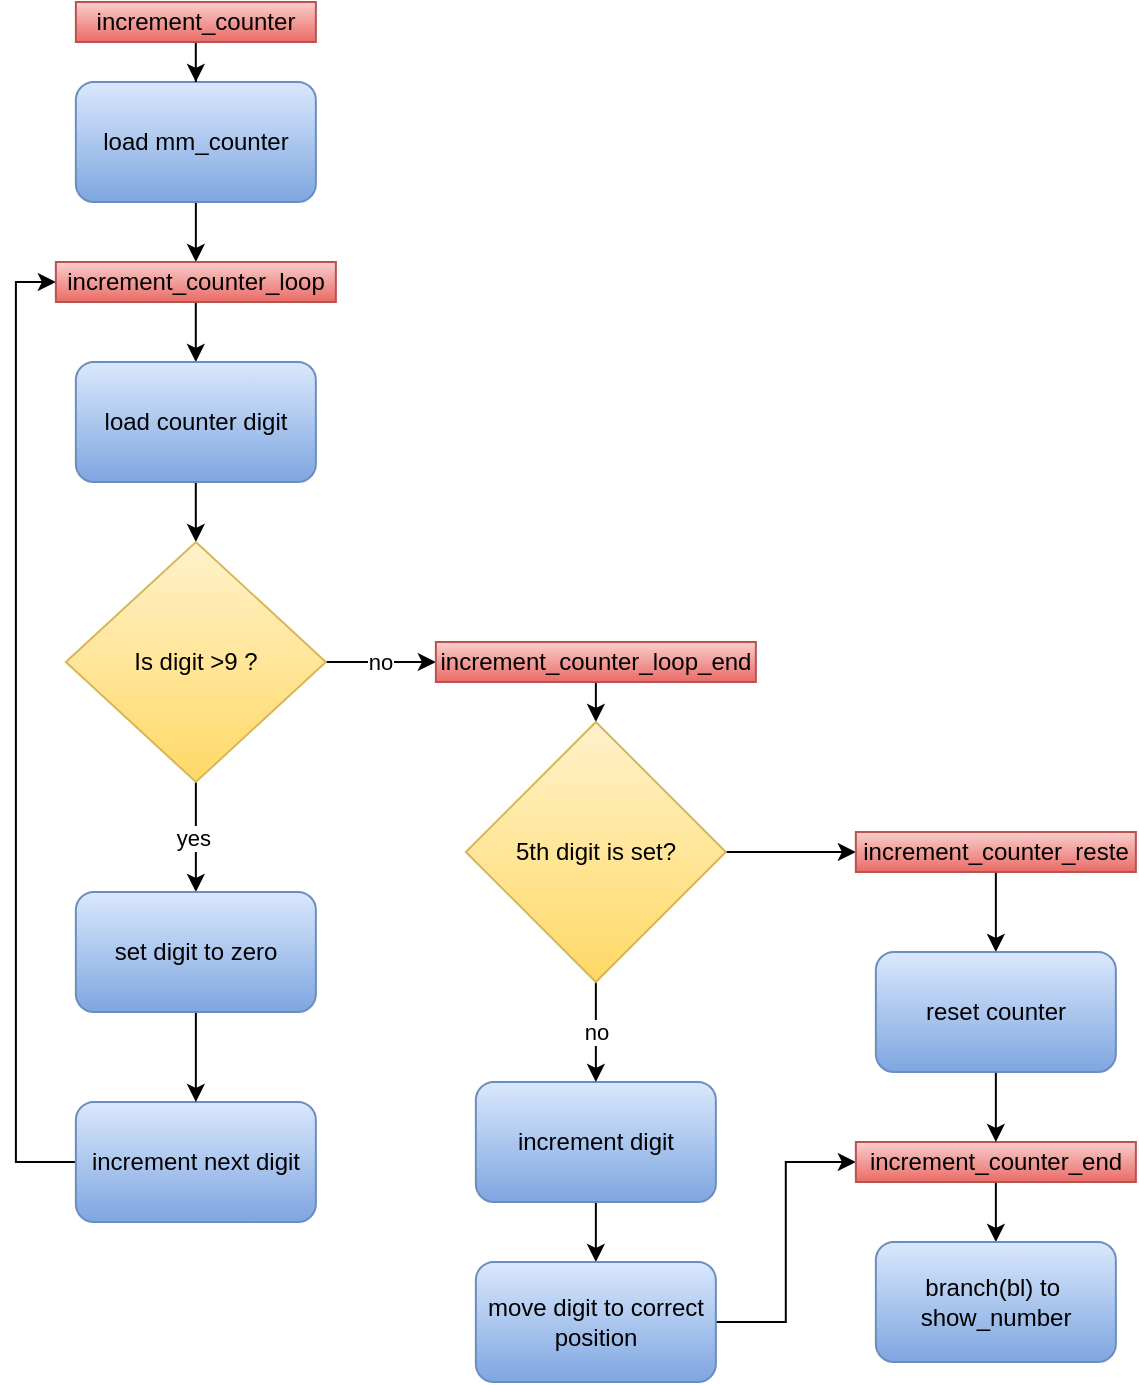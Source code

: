 <mxfile version="12.7.9" type="device"><diagram id="jEj-tkbqoD7G0oJEJ6qr" name="Seite-1"><mxGraphModel dx="1051" dy="692" grid="1" gridSize="10" guides="1" tooltips="1" connect="1" arrows="1" fold="1" page="1" pageScale="1" pageWidth="827" pageHeight="1169" math="0" shadow="0"><root><mxCell id="0"/><mxCell id="1" parent="0"/><mxCell id="Wlml97Y0BPVGPOPLVci4-35" style="edgeStyle=orthogonalEdgeStyle;rounded=0;orthogonalLoop=1;jettySize=auto;html=1;exitX=0.5;exitY=1;exitDx=0;exitDy=0;entryX=0.5;entryY=0;entryDx=0;entryDy=0;" edge="1" parent="1" source="Wlml97Y0BPVGPOPLVci4-31" target="Wlml97Y0BPVGPOPLVci4-33"><mxGeometry relative="1" as="geometry"/></mxCell><mxCell id="Wlml97Y0BPVGPOPLVci4-31" value="load mm_counter" style="rounded=1;whiteSpace=wrap;html=1;gradientColor=#7ea6e0;fillColor=#dae8fc;strokeColor=#6c8ebf;" vertex="1" parent="1"><mxGeometry x="49.93" y="60" width="120" height="60" as="geometry"/></mxCell><mxCell id="Wlml97Y0BPVGPOPLVci4-34" style="edgeStyle=orthogonalEdgeStyle;rounded=0;orthogonalLoop=1;jettySize=auto;html=1;entryX=0.5;entryY=0;entryDx=0;entryDy=0;" edge="1" parent="1" source="Wlml97Y0BPVGPOPLVci4-32" target="Wlml97Y0BPVGPOPLVci4-31"><mxGeometry relative="1" as="geometry"/></mxCell><mxCell id="Wlml97Y0BPVGPOPLVci4-32" value="increment_counter" style="text;html=1;strokeColor=#b85450;fillColor=#f8cecc;align=center;verticalAlign=middle;whiteSpace=wrap;rounded=0;gradientColor=#ea6b66;" vertex="1" parent="1"><mxGeometry x="49.93" y="20" width="120" height="20" as="geometry"/></mxCell><mxCell id="Wlml97Y0BPVGPOPLVci4-38" style="edgeStyle=orthogonalEdgeStyle;rounded=0;orthogonalLoop=1;jettySize=auto;html=1;" edge="1" parent="1" source="Wlml97Y0BPVGPOPLVci4-33" target="Wlml97Y0BPVGPOPLVci4-36"><mxGeometry relative="1" as="geometry"/></mxCell><mxCell id="Wlml97Y0BPVGPOPLVci4-33" value="increment_counter_loop" style="text;html=1;strokeColor=#b85450;fillColor=#f8cecc;align=center;verticalAlign=middle;whiteSpace=wrap;rounded=0;gradientColor=#ea6b66;" vertex="1" parent="1"><mxGeometry x="39.93" y="150" width="140" height="20" as="geometry"/></mxCell><mxCell id="Wlml97Y0BPVGPOPLVci4-39" style="edgeStyle=orthogonalEdgeStyle;rounded=0;orthogonalLoop=1;jettySize=auto;html=1;entryX=0.5;entryY=0;entryDx=0;entryDy=0;" edge="1" parent="1" source="Wlml97Y0BPVGPOPLVci4-36" target="Wlml97Y0BPVGPOPLVci4-37"><mxGeometry relative="1" as="geometry"/></mxCell><mxCell id="Wlml97Y0BPVGPOPLVci4-36" value="load counter digit" style="rounded=1;whiteSpace=wrap;html=1;gradientColor=#7ea6e0;fillColor=#dae8fc;strokeColor=#6c8ebf;" vertex="1" parent="1"><mxGeometry x="49.93" y="200" width="120" height="60" as="geometry"/></mxCell><mxCell id="Wlml97Y0BPVGPOPLVci4-40" value="no" style="edgeStyle=orthogonalEdgeStyle;rounded=0;orthogonalLoop=1;jettySize=auto;html=1;exitX=1;exitY=0.5;exitDx=0;exitDy=0;entryX=0;entryY=0.5;entryDx=0;entryDy=0;" edge="1" parent="1" source="Wlml97Y0BPVGPOPLVci4-37" target="Wlml97Y0BPVGPOPLVci4-41"><mxGeometry relative="1" as="geometry"><mxPoint x="219.93" y="350" as="targetPoint"/></mxGeometry></mxCell><mxCell id="Wlml97Y0BPVGPOPLVci4-45" value="yes&amp;nbsp;" style="edgeStyle=orthogonalEdgeStyle;rounded=0;orthogonalLoop=1;jettySize=auto;html=1;entryX=0.5;entryY=0;entryDx=0;entryDy=0;" edge="1" parent="1" source="Wlml97Y0BPVGPOPLVci4-37" target="Wlml97Y0BPVGPOPLVci4-46"><mxGeometry relative="1" as="geometry"><mxPoint x="109.93" y="460" as="targetPoint"/></mxGeometry></mxCell><mxCell id="Wlml97Y0BPVGPOPLVci4-37" value="Is digit &amp;gt;9 ?" style="rhombus;whiteSpace=wrap;html=1;gradientColor=#ffd966;fillColor=#fff2cc;strokeColor=#d6b656;" vertex="1" parent="1"><mxGeometry x="44.93" y="290" width="130" height="120" as="geometry"/></mxCell><mxCell id="Wlml97Y0BPVGPOPLVci4-54" style="edgeStyle=orthogonalEdgeStyle;rounded=0;orthogonalLoop=1;jettySize=auto;html=1;exitX=0.5;exitY=1;exitDx=0;exitDy=0;entryX=0.5;entryY=0;entryDx=0;entryDy=0;" edge="1" parent="1" source="Wlml97Y0BPVGPOPLVci4-41" target="Wlml97Y0BPVGPOPLVci4-53"><mxGeometry relative="1" as="geometry"/></mxCell><mxCell id="Wlml97Y0BPVGPOPLVci4-41" value="increment_counter_loop_end" style="text;html=1;strokeColor=#b85450;fillColor=#f8cecc;align=center;verticalAlign=middle;whiteSpace=wrap;rounded=0;gradientColor=#ea6b66;" vertex="1" parent="1"><mxGeometry x="229.93" y="340" width="160" height="20" as="geometry"/></mxCell><mxCell id="Wlml97Y0BPVGPOPLVci4-48" style="edgeStyle=orthogonalEdgeStyle;rounded=0;orthogonalLoop=1;jettySize=auto;html=1;entryX=0;entryY=0.5;entryDx=0;entryDy=0;" edge="1" parent="1" source="Wlml97Y0BPVGPOPLVci4-44" target="Wlml97Y0BPVGPOPLVci4-33"><mxGeometry relative="1" as="geometry"><Array as="points"><mxPoint x="19.93" y="600"/><mxPoint x="19.93" y="160"/></Array></mxGeometry></mxCell><mxCell id="Wlml97Y0BPVGPOPLVci4-44" value="increment next digit" style="rounded=1;whiteSpace=wrap;html=1;gradientColor=#7ea6e0;fillColor=#dae8fc;strokeColor=#6c8ebf;" vertex="1" parent="1"><mxGeometry x="49.93" y="570" width="120" height="60" as="geometry"/></mxCell><mxCell id="Wlml97Y0BPVGPOPLVci4-47" style="edgeStyle=orthogonalEdgeStyle;rounded=0;orthogonalLoop=1;jettySize=auto;html=1;entryX=0.5;entryY=0;entryDx=0;entryDy=0;" edge="1" parent="1" source="Wlml97Y0BPVGPOPLVci4-46" target="Wlml97Y0BPVGPOPLVci4-44"><mxGeometry relative="1" as="geometry"/></mxCell><mxCell id="Wlml97Y0BPVGPOPLVci4-46" value="set digit to zero" style="rounded=1;whiteSpace=wrap;html=1;gradientColor=#7ea6e0;fillColor=#dae8fc;strokeColor=#6c8ebf;" vertex="1" parent="1"><mxGeometry x="49.93" y="465" width="120" height="60" as="geometry"/></mxCell><mxCell id="Wlml97Y0BPVGPOPLVci4-52" style="edgeStyle=orthogonalEdgeStyle;rounded=0;orthogonalLoop=1;jettySize=auto;html=1;exitX=0.5;exitY=1;exitDx=0;exitDy=0;entryX=0.5;entryY=0;entryDx=0;entryDy=0;" edge="1" parent="1" source="Wlml97Y0BPVGPOPLVci4-49" target="Wlml97Y0BPVGPOPLVci4-50"><mxGeometry relative="1" as="geometry"/></mxCell><mxCell id="Wlml97Y0BPVGPOPLVci4-49" value="increment digit" style="rounded=1;whiteSpace=wrap;html=1;gradientColor=#7ea6e0;fillColor=#dae8fc;strokeColor=#6c8ebf;" vertex="1" parent="1"><mxGeometry x="249.93" y="560" width="120" height="60" as="geometry"/></mxCell><mxCell id="Wlml97Y0BPVGPOPLVci4-64" style="edgeStyle=orthogonalEdgeStyle;rounded=0;orthogonalLoop=1;jettySize=auto;html=1;entryX=0;entryY=0.5;entryDx=0;entryDy=0;" edge="1" parent="1" source="Wlml97Y0BPVGPOPLVci4-50" target="Wlml97Y0BPVGPOPLVci4-60"><mxGeometry relative="1" as="geometry"/></mxCell><mxCell id="Wlml97Y0BPVGPOPLVci4-50" value="move digit to correct position" style="rounded=1;whiteSpace=wrap;html=1;gradientColor=#7ea6e0;fillColor=#dae8fc;strokeColor=#6c8ebf;" vertex="1" parent="1"><mxGeometry x="249.93" y="650" width="120" height="60" as="geometry"/></mxCell><mxCell id="Wlml97Y0BPVGPOPLVci4-55" value="no" style="edgeStyle=orthogonalEdgeStyle;rounded=0;orthogonalLoop=1;jettySize=auto;html=1;exitX=0.5;exitY=1;exitDx=0;exitDy=0;entryX=0.5;entryY=0;entryDx=0;entryDy=0;" edge="1" parent="1" source="Wlml97Y0BPVGPOPLVci4-53" target="Wlml97Y0BPVGPOPLVci4-49"><mxGeometry relative="1" as="geometry"/></mxCell><mxCell id="Wlml97Y0BPVGPOPLVci4-59" style="edgeStyle=orthogonalEdgeStyle;rounded=0;orthogonalLoop=1;jettySize=auto;html=1;exitX=1;exitY=0.5;exitDx=0;exitDy=0;entryX=0;entryY=0.5;entryDx=0;entryDy=0;" edge="1" parent="1" source="Wlml97Y0BPVGPOPLVci4-53" target="Wlml97Y0BPVGPOPLVci4-56"><mxGeometry relative="1" as="geometry"/></mxCell><mxCell id="Wlml97Y0BPVGPOPLVci4-53" value="5th digit is set?" style="rhombus;whiteSpace=wrap;html=1;gradientColor=#ffd966;fillColor=#fff2cc;strokeColor=#d6b656;" vertex="1" parent="1"><mxGeometry x="244.93" y="380" width="130" height="130" as="geometry"/></mxCell><mxCell id="Wlml97Y0BPVGPOPLVci4-62" style="edgeStyle=orthogonalEdgeStyle;rounded=0;orthogonalLoop=1;jettySize=auto;html=1;entryX=0.5;entryY=0;entryDx=0;entryDy=0;" edge="1" parent="1" source="Wlml97Y0BPVGPOPLVci4-56" target="Wlml97Y0BPVGPOPLVci4-61"><mxGeometry relative="1" as="geometry"/></mxCell><mxCell id="Wlml97Y0BPVGPOPLVci4-56" value="increment_counter_reste" style="text;html=1;strokeColor=#b85450;fillColor=#f8cecc;align=center;verticalAlign=middle;whiteSpace=wrap;rounded=0;gradientColor=#ea6b66;" vertex="1" parent="1"><mxGeometry x="439.93" y="435" width="140" height="20" as="geometry"/></mxCell><mxCell id="Wlml97Y0BPVGPOPLVci4-66" style="edgeStyle=orthogonalEdgeStyle;rounded=0;orthogonalLoop=1;jettySize=auto;html=1;exitX=0.5;exitY=1;exitDx=0;exitDy=0;entryX=0.5;entryY=0;entryDx=0;entryDy=0;" edge="1" parent="1" source="Wlml97Y0BPVGPOPLVci4-60" target="Wlml97Y0BPVGPOPLVci4-65"><mxGeometry relative="1" as="geometry"/></mxCell><mxCell id="Wlml97Y0BPVGPOPLVci4-60" value="increment_counter_end" style="text;html=1;strokeColor=#b85450;fillColor=#f8cecc;align=center;verticalAlign=middle;whiteSpace=wrap;rounded=0;gradientColor=#ea6b66;" vertex="1" parent="1"><mxGeometry x="439.93" y="590" width="140" height="20" as="geometry"/></mxCell><mxCell id="Wlml97Y0BPVGPOPLVci4-63" style="edgeStyle=orthogonalEdgeStyle;rounded=0;orthogonalLoop=1;jettySize=auto;html=1;exitX=0.5;exitY=1;exitDx=0;exitDy=0;entryX=0.5;entryY=0;entryDx=0;entryDy=0;" edge="1" parent="1" source="Wlml97Y0BPVGPOPLVci4-61" target="Wlml97Y0BPVGPOPLVci4-60"><mxGeometry relative="1" as="geometry"/></mxCell><mxCell id="Wlml97Y0BPVGPOPLVci4-61" value="reset counter" style="rounded=1;whiteSpace=wrap;html=1;gradientColor=#7ea6e0;fillColor=#dae8fc;strokeColor=#6c8ebf;" vertex="1" parent="1"><mxGeometry x="449.93" y="495" width="120" height="60" as="geometry"/></mxCell><mxCell id="Wlml97Y0BPVGPOPLVci4-65" value="branch(bl) to&amp;nbsp;&lt;br&gt;show_number" style="rounded=1;whiteSpace=wrap;html=1;gradientColor=#7ea6e0;fillColor=#dae8fc;strokeColor=#6c8ebf;" vertex="1" parent="1"><mxGeometry x="449.93" y="640" width="120" height="60" as="geometry"/></mxCell></root></mxGraphModel></diagram></mxfile>
